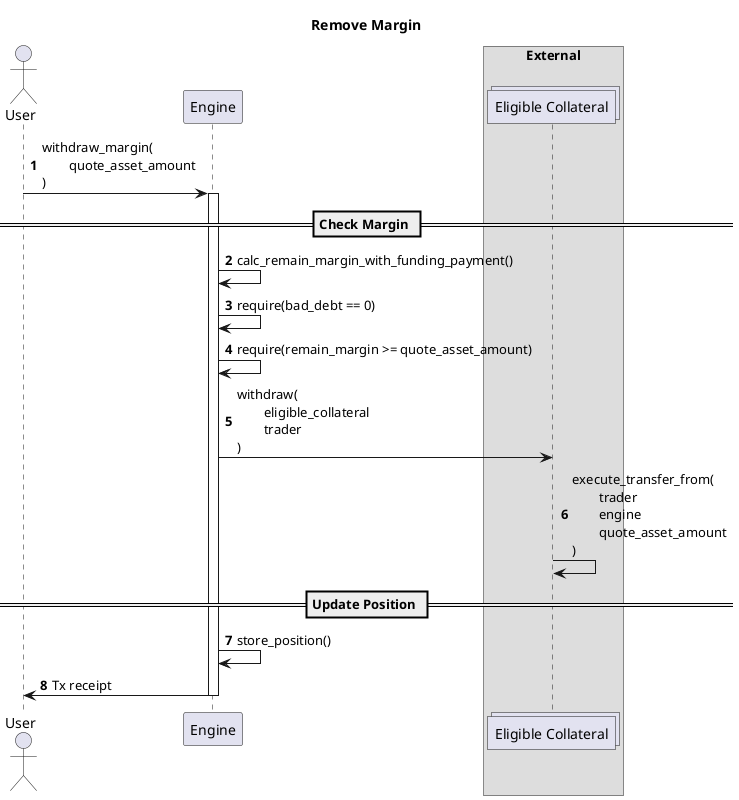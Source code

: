 @startuml

autonumber
actor User    

participant "Engine" as engine

box "External"
    collections "Eligible Collateral" as token
end box


title Remove Margin
User -> engine : withdraw_margin(\n\tquote_asset_amount\n)
activate engine

== Check Margin ==

engine -> engine : calc_remain_margin_with_funding_payment()

engine -> engine : require(bad_debt == 0)

engine -> engine : require(remain_margin >= quote_asset_amount)

engine -> token : withdraw(\n\teligible_collateral\n\ttrader\n)

token -> token : execute_transfer_from(\n\ttrader\n\tengine\n\tquote_asset_amount\n)
== Update Position ==

engine -> engine : store_position()

engine -> User : Tx receipt
deactivate engine

@enduml
